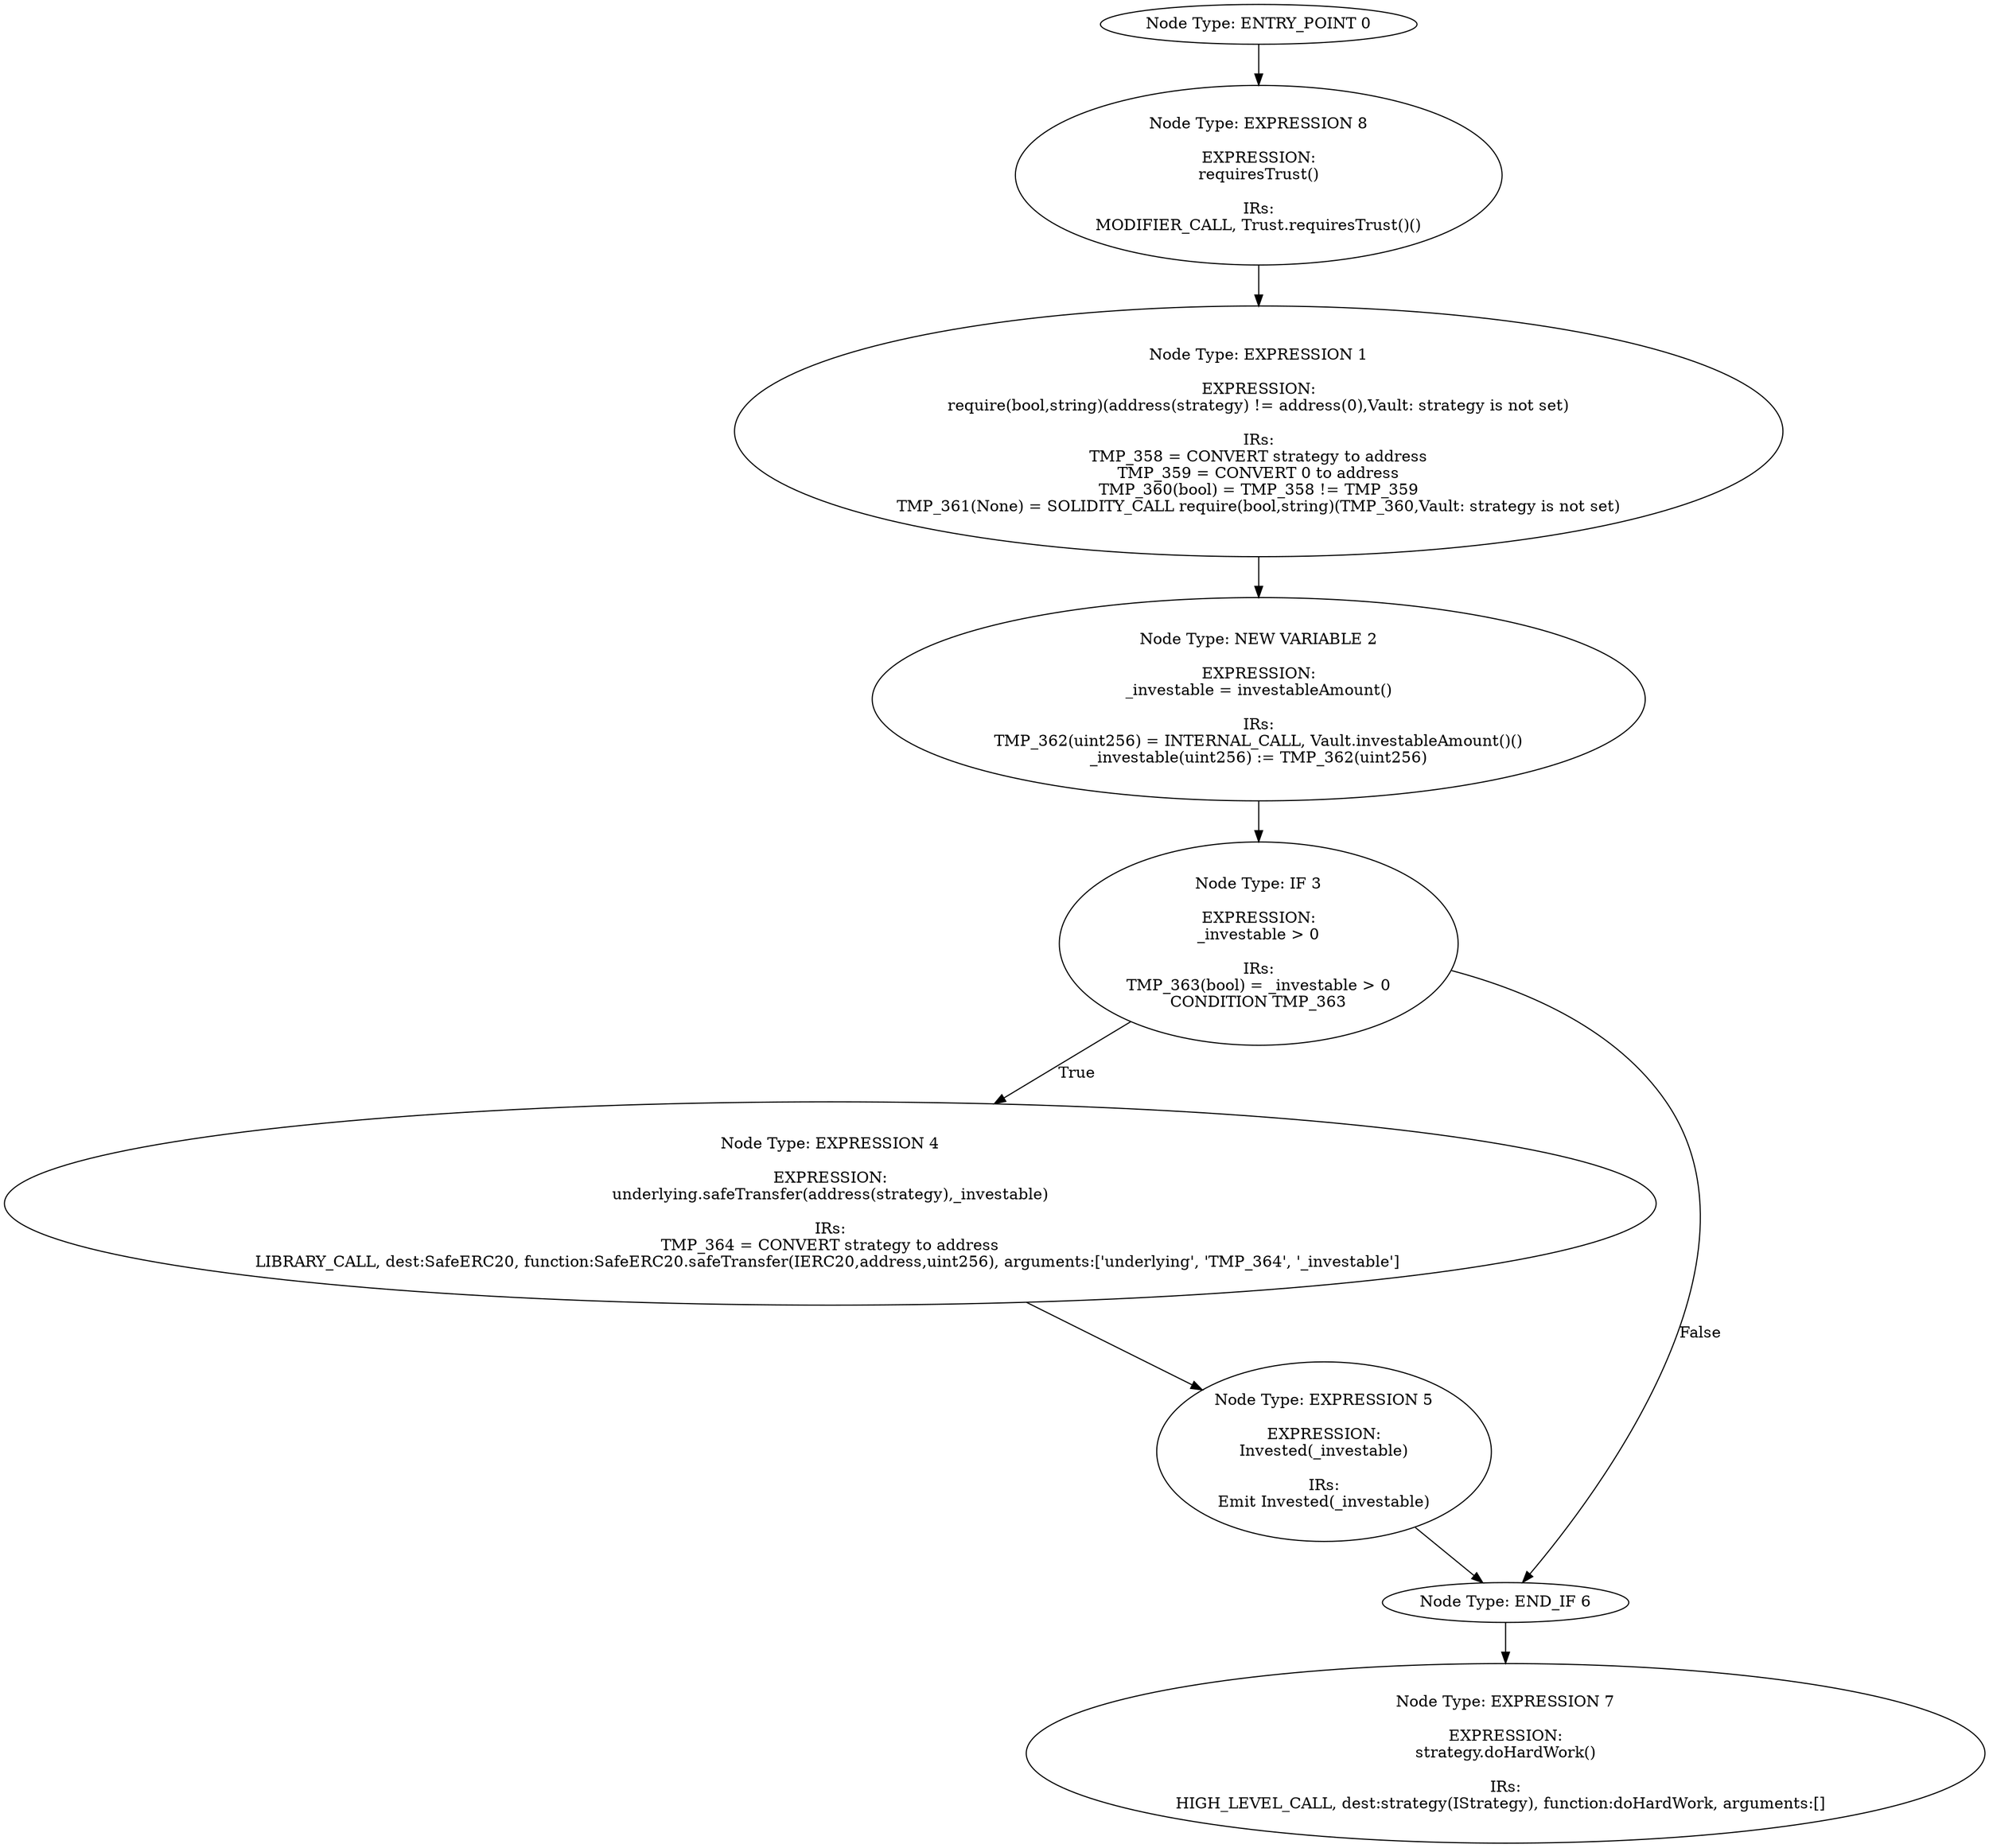 digraph{
0[label="Node Type: ENTRY_POINT 0
"];
0->8;
1[label="Node Type: EXPRESSION 1

EXPRESSION:
require(bool,string)(address(strategy) != address(0),Vault: strategy is not set)

IRs:
TMP_358 = CONVERT strategy to address
TMP_359 = CONVERT 0 to address
TMP_360(bool) = TMP_358 != TMP_359
TMP_361(None) = SOLIDITY_CALL require(bool,string)(TMP_360,Vault: strategy is not set)"];
1->2;
2[label="Node Type: NEW VARIABLE 2

EXPRESSION:
_investable = investableAmount()

IRs:
TMP_362(uint256) = INTERNAL_CALL, Vault.investableAmount()()
_investable(uint256) := TMP_362(uint256)"];
2->3;
3[label="Node Type: IF 3

EXPRESSION:
_investable > 0

IRs:
TMP_363(bool) = _investable > 0
CONDITION TMP_363"];
3->4[label="True"];
3->6[label="False"];
4[label="Node Type: EXPRESSION 4

EXPRESSION:
underlying.safeTransfer(address(strategy),_investable)

IRs:
TMP_364 = CONVERT strategy to address
LIBRARY_CALL, dest:SafeERC20, function:SafeERC20.safeTransfer(IERC20,address,uint256), arguments:['underlying', 'TMP_364', '_investable'] "];
4->5;
5[label="Node Type: EXPRESSION 5

EXPRESSION:
Invested(_investable)

IRs:
Emit Invested(_investable)"];
5->6;
6[label="Node Type: END_IF 6
"];
6->7;
7[label="Node Type: EXPRESSION 7

EXPRESSION:
strategy.doHardWork()

IRs:
HIGH_LEVEL_CALL, dest:strategy(IStrategy), function:doHardWork, arguments:[]  "];
8[label="Node Type: EXPRESSION 8

EXPRESSION:
requiresTrust()

IRs:
MODIFIER_CALL, Trust.requiresTrust()()"];
8->1;
}
